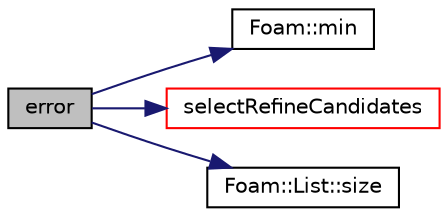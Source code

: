 digraph "error"
{
  bgcolor="transparent";
  edge [fontname="Helvetica",fontsize="10",labelfontname="Helvetica",labelfontsize="10"];
  node [fontname="Helvetica",fontsize="10",shape=record];
  rankdir="LR";
  Node1 [label="error",height=0.2,width=0.4,color="black", fillcolor="grey75", style="filled", fontcolor="black"];
  Node1 -> Node2 [color="midnightblue",fontsize="10",style="solid",fontname="Helvetica"];
  Node2 [label="Foam::min",height=0.2,width=0.4,color="black",URL="$a10979.html#a253e112ad2d56d96230ff39ea7f442dc"];
  Node1 -> Node3 [color="midnightblue",fontsize="10",style="solid",fontname="Helvetica"];
  Node3 [label="selectRefineCandidates",height=0.2,width=0.4,color="red",URL="$a00615.html#acc3999658d9a129b5dfd99c03785e4af",tooltip="Select candidate cells for refinement. "];
  Node1 -> Node4 [color="midnightblue",fontsize="10",style="solid",fontname="Helvetica"];
  Node4 [label="Foam::List::size",height=0.2,width=0.4,color="black",URL="$a01390.html#a8a5f6fa29bd4b500caf186f60245b384",tooltip="Override size to be inconsistent with allocated storage. "];
}
